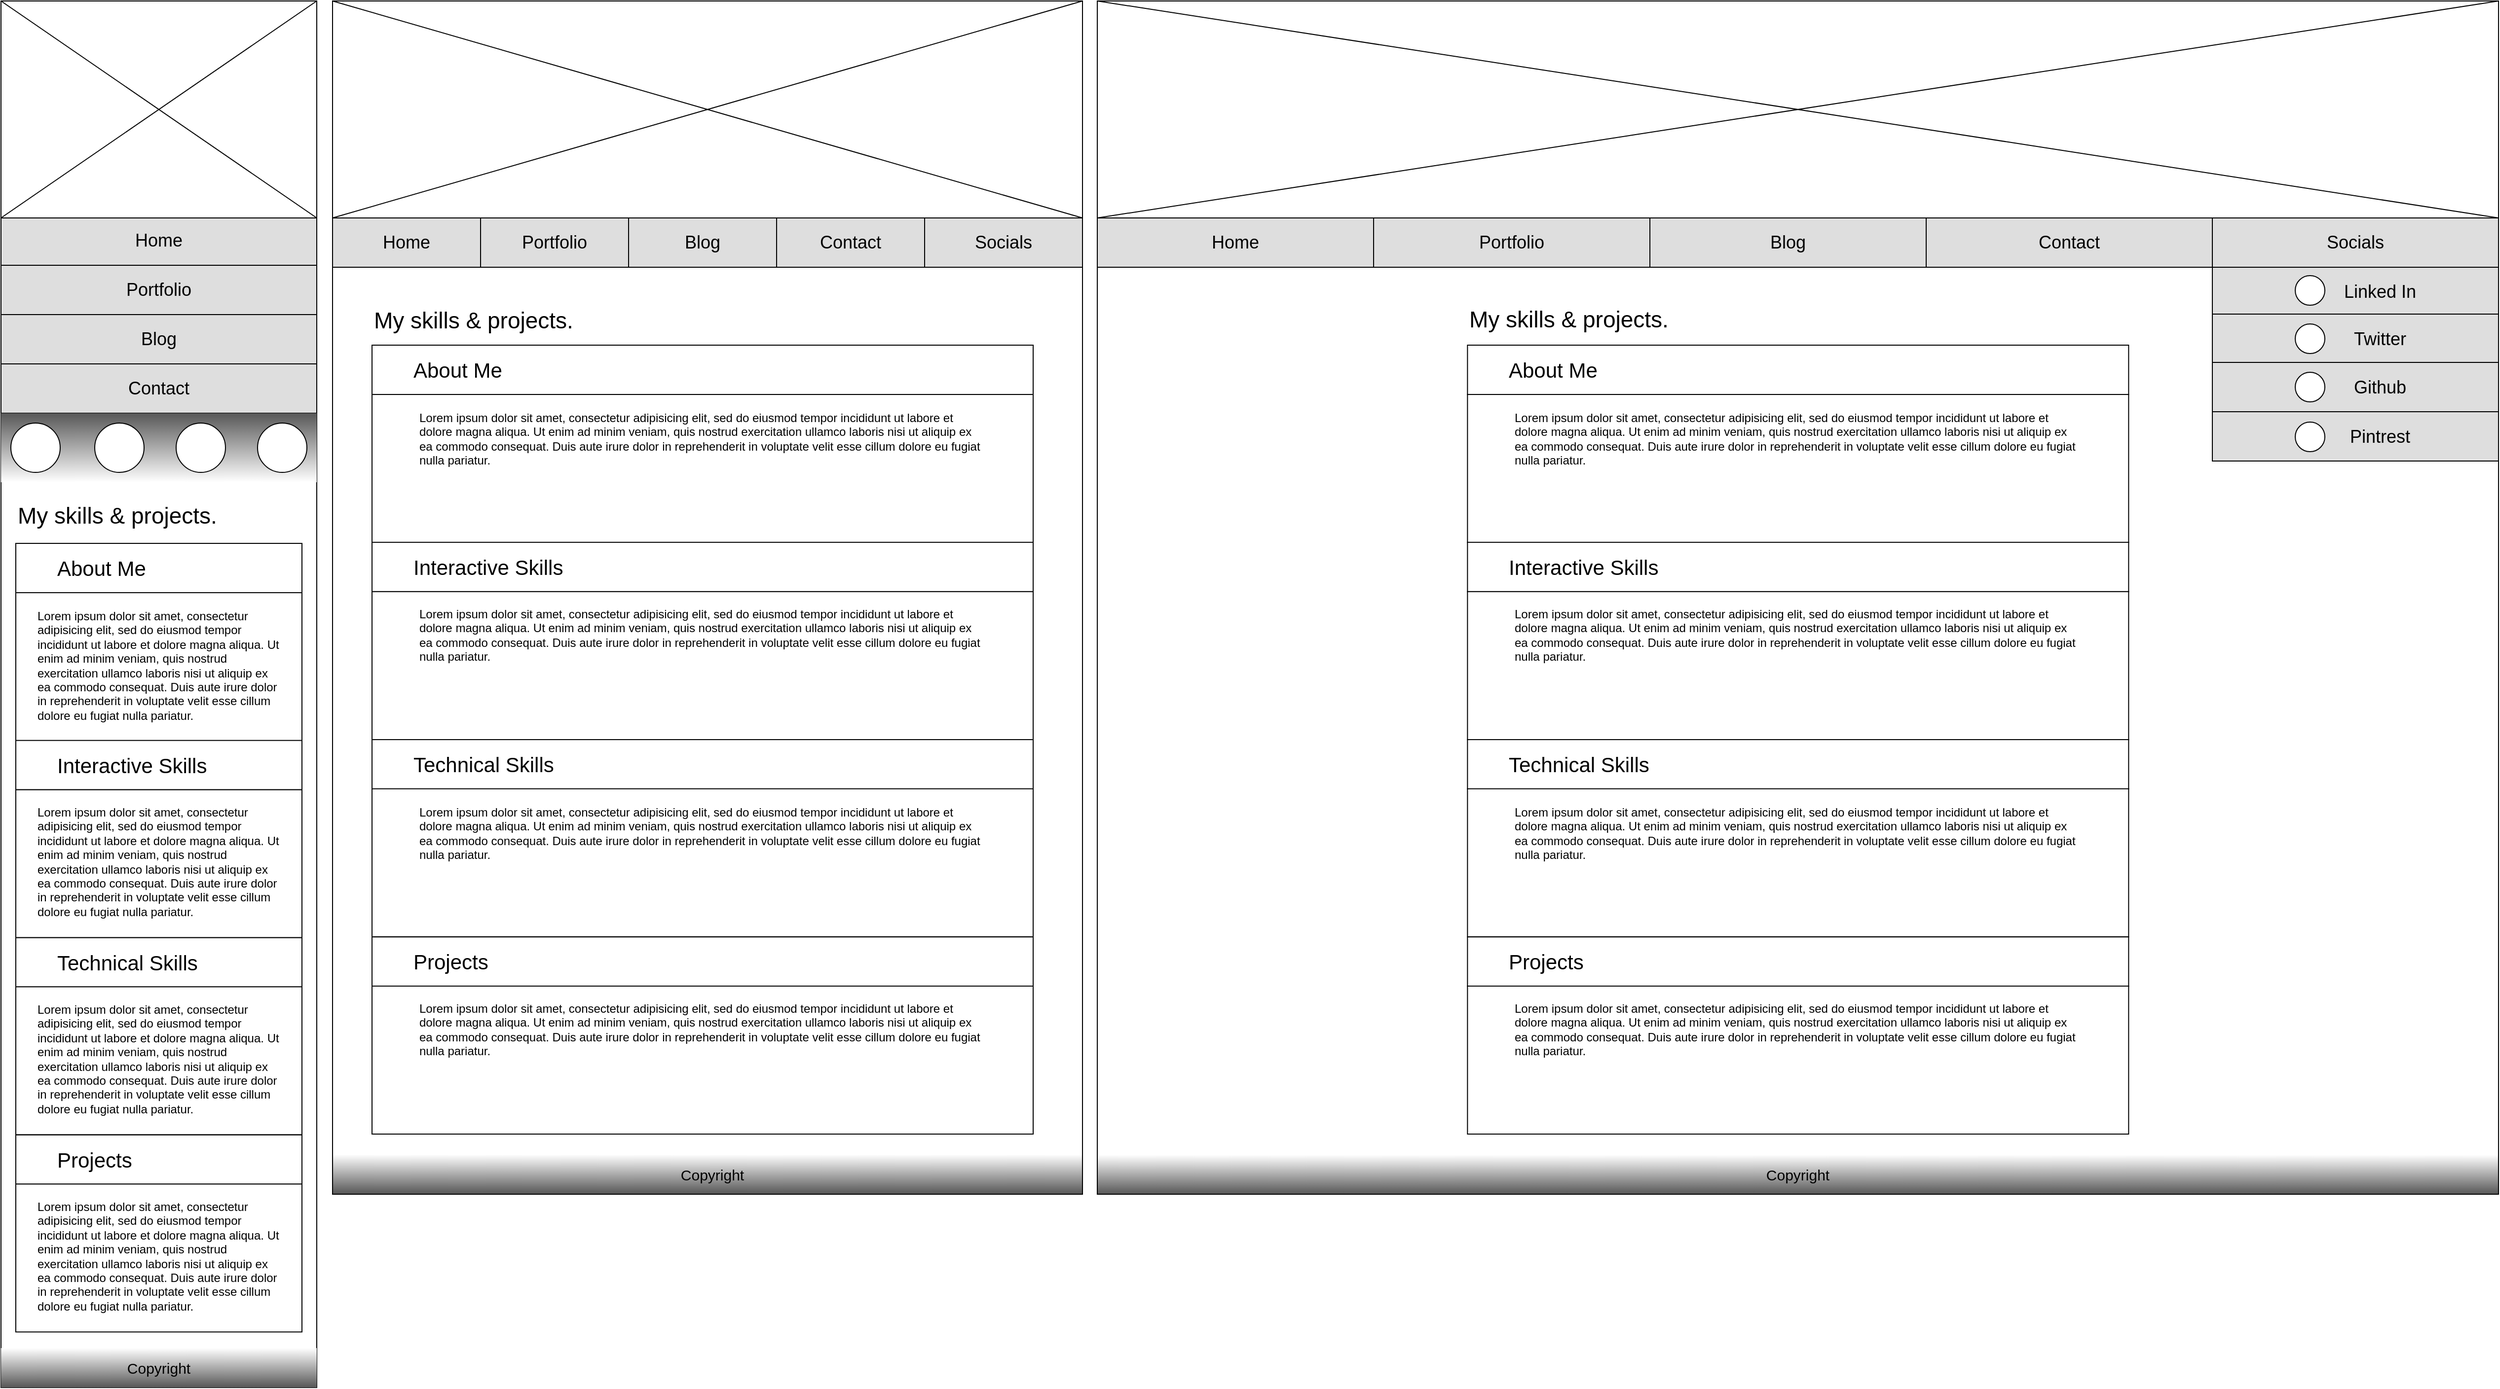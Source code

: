 <mxfile version="11.3.0" type="device" pages="1"><diagram id="kmMsdQa8nb6cCzaSzzyP" name="Page-1"><mxGraphModel dx="1649" dy="509" grid="1" gridSize="10" guides="1" tooltips="1" connect="1" arrows="1" fold="1" page="1" pageScale="1" pageWidth="1920" pageHeight="1200" math="0" shadow="0"><root><mxCell id="0"/><mxCell id="1" parent="0"/><mxCell id="y58xXW2YdagIZf4e2Ub--108" value="" style="rounded=0;whiteSpace=wrap;html=1;fillColor=#575757;shadow=0;glass=0;gradientColor=#ffffff;strokeColor=none;rotation=180;" parent="1" vertex="1"><mxGeometry x="1145" y="1190" width="1420" height="40" as="geometry"/></mxCell><mxCell id="y58xXW2YdagIZf4e2Ub--71" value="" style="rounded=0;whiteSpace=wrap;html=1;fillColor=#575757;shadow=0;glass=0;gradientColor=#ffffff;strokeColor=none;rotation=180;" parent="1" vertex="1"><mxGeometry x="369.5" y="1189.667" width="760" height="40" as="geometry"/></mxCell><mxCell id="y58xXW2YdagIZf4e2Ub--38" value="" style="rounded=0;whiteSpace=wrap;html=1;shadow=0;glass=0;strokeColor=#000000;fillColor=none;gradientColor=#ffffff;fontSize=18;align=center;" parent="1" vertex="1"><mxGeometry x="1145" y="20" width="1420" height="1210" as="geometry"/></mxCell><mxCell id="y58xXW2YdagIZf4e2Ub--3" value="" style="rounded=0;whiteSpace=wrap;html=1;fillColor=none;" parent="1" vertex="1"><mxGeometry x="34" y="46" width="320" height="1380" as="geometry"/></mxCell><mxCell id="y58xXW2YdagIZf4e2Ub--6" value="&lt;font style=&quot;font-size: 18px&quot;&gt;Home&lt;/font&gt;" style="rounded=0;whiteSpace=wrap;html=1;fillColor=#DEDEDE;shadow=0;glass=0;" parent="1" vertex="1"><mxGeometry x="34" y="238" width="320" height="50" as="geometry"/></mxCell><mxCell id="y58xXW2YdagIZf4e2Ub--7" value="Portfolio" style="rounded=0;whiteSpace=wrap;html=1;fillColor=#DEDEDE;shadow=0;glass=0;fontSize=18;" parent="1" vertex="1"><mxGeometry x="34" y="288" width="320" height="50" as="geometry"/></mxCell><mxCell id="y58xXW2YdagIZf4e2Ub--8" value="Blog" style="rounded=0;whiteSpace=wrap;html=1;fillColor=#DEDEDE;shadow=0;glass=0;fontSize=18;" parent="1" vertex="1"><mxGeometry x="34" y="338" width="320" height="50" as="geometry"/></mxCell><mxCell id="y58xXW2YdagIZf4e2Ub--9" value="Contact" style="rounded=0;whiteSpace=wrap;html=1;fillColor=#DEDEDE;shadow=0;glass=0;fontSize=18;" parent="1" vertex="1"><mxGeometry x="34" y="388" width="320" height="50" as="geometry"/></mxCell><mxCell id="y58xXW2YdagIZf4e2Ub--4" value="" style="verticalLabelPosition=bottom;shadow=0;dashed=0;align=center;html=1;verticalAlign=top;strokeWidth=1;shape=mxgraph.mockup.graphics.simpleIcon;strokeColor=#000000;fillColor=#ffffff;" parent="1" vertex="1"><mxGeometry x="34" y="20" width="320" height="220" as="geometry"/></mxCell><mxCell id="y58xXW2YdagIZf4e2Ub--37" value="" style="rounded=0;whiteSpace=wrap;html=1;shadow=0;glass=0;strokeColor=#000000;fillColor=none;gradientColor=#ffffff;fontSize=18;align=center;" parent="1" vertex="1"><mxGeometry x="370" y="21" width="760" height="1209" as="geometry"/></mxCell><mxCell id="y58xXW2YdagIZf4e2Ub--39" value="" style="verticalLabelPosition=bottom;shadow=0;dashed=0;align=center;html=1;verticalAlign=top;strokeWidth=1;shape=mxgraph.mockup.graphics.simpleIcon;strokeColor=#000000;fillColor=#ffffff;" parent="1" vertex="1"><mxGeometry x="370" y="20" width="760" height="220" as="geometry"/></mxCell><mxCell id="y58xXW2YdagIZf4e2Ub--40" value="" style="verticalLabelPosition=bottom;shadow=0;dashed=0;align=center;html=1;verticalAlign=top;strokeWidth=1;shape=mxgraph.mockup.graphics.simpleIcon;strokeColor=#000000;fillColor=#ffffff;" parent="1" vertex="1"><mxGeometry x="1145" y="20" width="1420" height="220" as="geometry"/></mxCell><mxCell id="y58xXW2YdagIZf4e2Ub--41" value="&lt;font style=&quot;font-size: 18px&quot;&gt;Home&lt;/font&gt;" style="rounded=0;whiteSpace=wrap;html=1;fillColor=#DEDEDE;shadow=0;glass=0;" parent="1" vertex="1"><mxGeometry x="370" y="240" width="150" height="50" as="geometry"/></mxCell><mxCell id="y58xXW2YdagIZf4e2Ub--42" value="Portfolio" style="rounded=0;whiteSpace=wrap;html=1;fillColor=#DEDEDE;shadow=0;glass=0;fontSize=18;" parent="1" vertex="1"><mxGeometry x="520" y="240" width="150" height="50" as="geometry"/></mxCell><mxCell id="y58xXW2YdagIZf4e2Ub--43" value="Blog" style="rounded=0;whiteSpace=wrap;html=1;fillColor=#DEDEDE;shadow=0;glass=0;fontSize=18;" parent="1" vertex="1"><mxGeometry x="670" y="240" width="150" height="50" as="geometry"/></mxCell><mxCell id="y58xXW2YdagIZf4e2Ub--44" value="Contact" style="rounded=0;whiteSpace=wrap;html=1;fillColor=#DEDEDE;shadow=0;glass=0;fontSize=18;" parent="1" vertex="1"><mxGeometry x="820" y="240" width="150" height="50" as="geometry"/></mxCell><mxCell id="y58xXW2YdagIZf4e2Ub--72" value="Copyright" style="text;html=1;strokeColor=none;fillColor=none;align=center;verticalAlign=middle;whiteSpace=wrap;rounded=0;shadow=0;glass=0;fontSize=15;" parent="1" vertex="1"><mxGeometry x="734.5" y="1199.667" width="40" height="20" as="geometry"/></mxCell><mxCell id="y58xXW2YdagIZf4e2Ub--109" value="Copyright" style="text;html=1;strokeColor=none;fillColor=none;align=center;verticalAlign=middle;whiteSpace=wrap;rounded=0;shadow=0;glass=0;fontSize=15;" parent="1" vertex="1"><mxGeometry x="1835" y="1200" width="40" height="20" as="geometry"/></mxCell><mxCell id="9w5Ck9JfwauFiFyTkA3X-1" value="" style="group" vertex="1" connectable="0" parent="1"><mxGeometry x="34" y="438" width="320" height="70" as="geometry"/></mxCell><mxCell id="y58xXW2YdagIZf4e2Ub--10" value="" style="rounded=0;whiteSpace=wrap;html=1;fillColor=#575757;shadow=0;glass=0;gradientColor=#ffffff;strokeColor=none;" parent="9w5Ck9JfwauFiFyTkA3X-1" vertex="1"><mxGeometry width="320" height="70" as="geometry"/></mxCell><mxCell id="y58xXW2YdagIZf4e2Ub--11" value="" style="ellipse;whiteSpace=wrap;html=1;aspect=fixed;rounded=0;shadow=0;glass=0;fillColor=#FFFFFF;gradientColor=#ffffff;" parent="9w5Ck9JfwauFiFyTkA3X-1" vertex="1"><mxGeometry x="10" y="10" width="50" height="50" as="geometry"/></mxCell><mxCell id="y58xXW2YdagIZf4e2Ub--12" value="" style="ellipse;whiteSpace=wrap;html=1;aspect=fixed;rounded=0;shadow=0;glass=0;fillColor=#FFFFFF;gradientColor=#ffffff;" parent="9w5Ck9JfwauFiFyTkA3X-1" vertex="1"><mxGeometry x="260" y="10" width="50" height="50" as="geometry"/></mxCell><mxCell id="y58xXW2YdagIZf4e2Ub--13" value="" style="ellipse;whiteSpace=wrap;html=1;aspect=fixed;rounded=0;shadow=0;glass=0;fillColor=#FFFFFF;gradientColor=#ffffff;" parent="9w5Ck9JfwauFiFyTkA3X-1" vertex="1"><mxGeometry x="95" y="10" width="50" height="50" as="geometry"/></mxCell><mxCell id="y58xXW2YdagIZf4e2Ub--14" value="" style="ellipse;whiteSpace=wrap;html=1;aspect=fixed;rounded=0;shadow=0;glass=0;fillColor=#FFFFFF;gradientColor=#ffffff;" parent="9w5Ck9JfwauFiFyTkA3X-1" vertex="1"><mxGeometry x="177.5" y="10" width="50" height="50" as="geometry"/></mxCell><mxCell id="9w5Ck9JfwauFiFyTkA3X-3" value="" style="group" vertex="1" connectable="0" parent="1"><mxGeometry x="34" y="1386" width="320" height="40" as="geometry"/></mxCell><mxCell id="y58xXW2YdagIZf4e2Ub--34" value="" style="rounded=0;whiteSpace=wrap;html=1;fillColor=#575757;shadow=0;glass=0;gradientColor=#ffffff;strokeColor=none;rotation=180;" parent="9w5Ck9JfwauFiFyTkA3X-3" vertex="1"><mxGeometry width="320" height="40" as="geometry"/></mxCell><mxCell id="y58xXW2YdagIZf4e2Ub--35" value="Copyright" style="text;html=1;strokeColor=none;fillColor=none;align=center;verticalAlign=middle;whiteSpace=wrap;rounded=0;shadow=0;glass=0;fontSize=15;" parent="9w5Ck9JfwauFiFyTkA3X-3" vertex="1"><mxGeometry x="140" y="10" width="40" height="20" as="geometry"/></mxCell><mxCell id="9w5Ck9JfwauFiFyTkA3X-4" value="Socials" style="rounded=0;whiteSpace=wrap;html=1;fillColor=#DEDEDE;shadow=0;glass=0;fontSize=18;" vertex="1" parent="1"><mxGeometry x="970" y="240" width="160" height="50" as="geometry"/></mxCell><mxCell id="9w5Ck9JfwauFiFyTkA3X-5" value="My skills &amp;amp; projects." style="text;html=1;strokeColor=none;fillColor=none;align=left;verticalAlign=middle;whiteSpace=wrap;rounded=0;fontSize=23;" vertex="1" parent="1"><mxGeometry x="49" y="528" width="261" height="28" as="geometry"/></mxCell><mxCell id="9w5Ck9JfwauFiFyTkA3X-36" value="" style="group" vertex="1" connectable="0" parent="1"><mxGeometry x="49" y="570" width="290" height="799.667" as="geometry"/></mxCell><mxCell id="9w5Ck9JfwauFiFyTkA3X-34" value="" style="group" vertex="1" connectable="0" parent="9w5Ck9JfwauFiFyTkA3X-36"><mxGeometry width="290" height="799.667" as="geometry"/></mxCell><mxCell id="HnUsiw351fEPnMWCN-aG-4" value="&lt;blockquote style=&quot;margin: 0 0 0 40px ; border: none ; padding: 0px&quot;&gt;&lt;font&gt;&lt;font style=&quot;font-size: 21px&quot;&gt;About Me&lt;/font&gt;&lt;/font&gt;&lt;/blockquote&gt;" style="rounded=0;whiteSpace=wrap;html=1;align=left;" parent="9w5Ck9JfwauFiFyTkA3X-34" vertex="1"><mxGeometry width="290" height="50" as="geometry"/></mxCell><mxCell id="9w5Ck9JfwauFiFyTkA3X-6" value="&lt;blockquote style=&quot;margin: 0 0 0 40px ; border: none ; padding: 0px&quot;&gt;&lt;br&gt;&lt;/blockquote&gt;&lt;blockquote style=&quot;margin: 0 0 0 40px ; border: none ; padding: 0px&quot;&gt;&lt;br&gt;&lt;/blockquote&gt;" style="rounded=0;whiteSpace=wrap;html=1;align=left;" vertex="1" parent="9w5Ck9JfwauFiFyTkA3X-34"><mxGeometry y="50" width="290" height="150" as="geometry"/></mxCell><mxCell id="9w5Ck9JfwauFiFyTkA3X-7" value="&lt;blockquote style=&quot;margin: 0 0 0 40px ; border: none ; padding: 0px&quot;&gt;&lt;font&gt;&lt;font style=&quot;font-size: 21px&quot;&gt;Interactive Skills&lt;/font&gt;&lt;/font&gt;&lt;/blockquote&gt;" style="rounded=0;whiteSpace=wrap;html=1;align=left;" vertex="1" parent="9w5Ck9JfwauFiFyTkA3X-34"><mxGeometry y="199.833" width="290" height="50" as="geometry"/></mxCell><mxCell id="9w5Ck9JfwauFiFyTkA3X-8" value="&lt;blockquote style=&quot;margin: 0 0 0 40px ; border: none ; padding: 0px&quot;&gt;&lt;br&gt;&lt;/blockquote&gt;&lt;blockquote style=&quot;margin: 0 0 0 40px ; border: none ; padding: 0px&quot;&gt;&lt;br&gt;&lt;/blockquote&gt;" style="rounded=0;whiteSpace=wrap;html=1;align=left;" vertex="1" parent="9w5Ck9JfwauFiFyTkA3X-34"><mxGeometry y="249.833" width="290" height="150" as="geometry"/></mxCell><mxCell id="9w5Ck9JfwauFiFyTkA3X-9" value="&lt;blockquote style=&quot;margin: 0 0 0 40px ; border: none ; padding: 0px&quot;&gt;&lt;font&gt;&lt;font style=&quot;font-size: 21px&quot;&gt;Technical Skills&lt;/font&gt;&lt;/font&gt;&lt;/blockquote&gt;" style="rounded=0;whiteSpace=wrap;html=1;align=left;" vertex="1" parent="9w5Ck9JfwauFiFyTkA3X-34"><mxGeometry y="399.833" width="290" height="50" as="geometry"/></mxCell><mxCell id="9w5Ck9JfwauFiFyTkA3X-10" value="&lt;blockquote style=&quot;margin: 0 0 0 40px ; border: none ; padding: 0px&quot;&gt;&lt;br&gt;&lt;/blockquote&gt;&lt;blockquote style=&quot;margin: 0 0 0 40px ; border: none ; padding: 0px&quot;&gt;&lt;br&gt;&lt;/blockquote&gt;" style="rounded=0;whiteSpace=wrap;html=1;align=left;" vertex="1" parent="9w5Ck9JfwauFiFyTkA3X-34"><mxGeometry y="449.667" width="290" height="150" as="geometry"/></mxCell><mxCell id="9w5Ck9JfwauFiFyTkA3X-11" value="&lt;blockquote style=&quot;margin: 0 0 0 40px ; border: none ; padding: 0px&quot;&gt;&lt;font&gt;&lt;font style=&quot;font-size: 21px&quot;&gt;Projects&lt;/font&gt;&lt;/font&gt;&lt;/blockquote&gt;" style="rounded=0;whiteSpace=wrap;html=1;align=left;" vertex="1" parent="9w5Ck9JfwauFiFyTkA3X-34"><mxGeometry y="599.833" width="290" height="50" as="geometry"/></mxCell><mxCell id="9w5Ck9JfwauFiFyTkA3X-12" value="&lt;blockquote style=&quot;margin: 0 0 0 40px ; border: none ; padding: 0px&quot;&gt;&lt;br&gt;&lt;/blockquote&gt;&lt;blockquote style=&quot;margin: 0 0 0 40px ; border: none ; padding: 0px&quot;&gt;&lt;br&gt;&lt;/blockquote&gt;" style="rounded=0;whiteSpace=wrap;html=1;align=left;" vertex="1" parent="9w5Ck9JfwauFiFyTkA3X-34"><mxGeometry y="649.667" width="290" height="150" as="geometry"/></mxCell><mxCell id="9w5Ck9JfwauFiFyTkA3X-30" value="Lorem ipsum dolor sit amet, consectetur adipisicing elit, sed do eiusmod tempor incididunt ut labore et dolore magna aliqua. Ut enim ad minim veniam, quis nostrud exercitation ullamco laboris nisi ut aliquip ex ea commodo consequat. Duis aute irure dolor in reprehenderit in voluptate velit esse cillum dolore eu fugiat nulla pariatur." style="text;spacingTop=-5;fillColor=#ffffff;whiteSpace=wrap;html=1;align=left;fontSize=12;fontFamily=Helvetica;fillColor=none;strokeColor=none;" vertex="1" parent="9w5Ck9JfwauFiFyTkA3X-34"><mxGeometry x="20" y="64.5" width="250" height="121" as="geometry"/></mxCell><mxCell id="9w5Ck9JfwauFiFyTkA3X-31" value="Lorem ipsum dolor sit amet, consectetur adipisicing elit, sed do eiusmod tempor incididunt ut labore et dolore magna aliqua. Ut enim ad minim veniam, quis nostrud exercitation ullamco laboris nisi ut aliquip ex ea commodo consequat. Duis aute irure dolor in reprehenderit in voluptate velit esse cillum dolore eu fugiat nulla pariatur." style="text;spacingTop=-5;fillColor=#ffffff;whiteSpace=wrap;html=1;align=left;fontSize=12;fontFamily=Helvetica;fillColor=none;strokeColor=none;" vertex="1" parent="9w5Ck9JfwauFiFyTkA3X-34"><mxGeometry x="20" y="264.333" width="250" height="121" as="geometry"/></mxCell><mxCell id="9w5Ck9JfwauFiFyTkA3X-32" value="Lorem ipsum dolor sit amet, consectetur adipisicing elit, sed do eiusmod tempor incididunt ut labore et dolore magna aliqua. Ut enim ad minim veniam, quis nostrud exercitation ullamco laboris nisi ut aliquip ex ea commodo consequat. Duis aute irure dolor in reprehenderit in voluptate velit esse cillum dolore eu fugiat nulla pariatur." style="text;spacingTop=-5;fillColor=#ffffff;whiteSpace=wrap;html=1;align=left;fontSize=12;fontFamily=Helvetica;fillColor=none;strokeColor=none;" vertex="1" parent="9w5Ck9JfwauFiFyTkA3X-34"><mxGeometry x="20" y="464.333" width="250" height="121" as="geometry"/></mxCell><mxCell id="9w5Ck9JfwauFiFyTkA3X-33" value="Lorem ipsum dolor sit amet, consectetur adipisicing elit, sed do eiusmod tempor incididunt ut labore et dolore magna aliqua. Ut enim ad minim veniam, quis nostrud exercitation ullamco laboris nisi ut aliquip ex ea commodo consequat. Duis aute irure dolor in reprehenderit in voluptate velit esse cillum dolore eu fugiat nulla pariatur." style="text;spacingTop=-5;fillColor=#ffffff;whiteSpace=wrap;html=1;align=left;fontSize=12;fontFamily=Helvetica;fillColor=none;strokeColor=none;" vertex="1" parent="9w5Ck9JfwauFiFyTkA3X-34"><mxGeometry x="20" y="664" width="250" height="121" as="geometry"/></mxCell><mxCell id="9w5Ck9JfwauFiFyTkA3X-37" value="" style="group" vertex="1" connectable="0" parent="1"><mxGeometry x="410" y="369" width="670" height="800" as="geometry"/></mxCell><mxCell id="9w5Ck9JfwauFiFyTkA3X-38" value="&lt;blockquote style=&quot;margin: 0 0 0 40px ; border: none ; padding: 0px&quot;&gt;&lt;font&gt;&lt;font style=&quot;font-size: 21px&quot;&gt;About Me&lt;/font&gt;&lt;/font&gt;&lt;/blockquote&gt;" style="rounded=0;whiteSpace=wrap;html=1;align=left;" vertex="1" parent="9w5Ck9JfwauFiFyTkA3X-37"><mxGeometry width="670" height="50.021" as="geometry"/></mxCell><mxCell id="9w5Ck9JfwauFiFyTkA3X-39" value="&lt;blockquote style=&quot;margin: 0 0 0 40px ; border: none ; padding: 0px&quot;&gt;&lt;br&gt;&lt;/blockquote&gt;&lt;blockquote style=&quot;margin: 0 0 0 40px ; border: none ; padding: 0px&quot;&gt;&lt;br&gt;&lt;/blockquote&gt;" style="rounded=0;whiteSpace=wrap;html=1;align=left;" vertex="1" parent="9w5Ck9JfwauFiFyTkA3X-37"><mxGeometry y="50.021" width="670" height="150.063" as="geometry"/></mxCell><mxCell id="9w5Ck9JfwauFiFyTkA3X-40" value="&lt;blockquote style=&quot;margin: 0 0 0 40px ; border: none ; padding: 0px&quot;&gt;&lt;font&gt;&lt;font style=&quot;font-size: 21px&quot;&gt;Interactive Skills&lt;/font&gt;&lt;/font&gt;&lt;/blockquote&gt;" style="rounded=0;whiteSpace=wrap;html=1;align=left;" vertex="1" parent="9w5Ck9JfwauFiFyTkA3X-37"><mxGeometry y="199.917" width="670" height="50.021" as="geometry"/></mxCell><mxCell id="9w5Ck9JfwauFiFyTkA3X-41" value="&lt;blockquote style=&quot;margin: 0 0 0 40px ; border: none ; padding: 0px&quot;&gt;&lt;br&gt;&lt;/blockquote&gt;&lt;blockquote style=&quot;margin: 0 0 0 40px ; border: none ; padding: 0px&quot;&gt;&lt;br&gt;&lt;/blockquote&gt;" style="rounded=0;whiteSpace=wrap;html=1;align=left;" vertex="1" parent="9w5Ck9JfwauFiFyTkA3X-37"><mxGeometry y="249.938" width="670" height="150.063" as="geometry"/></mxCell><mxCell id="9w5Ck9JfwauFiFyTkA3X-42" value="&lt;blockquote style=&quot;margin: 0 0 0 40px ; border: none ; padding: 0px&quot;&gt;&lt;font&gt;&lt;font style=&quot;font-size: 21px&quot;&gt;Technical Skills&lt;/font&gt;&lt;/font&gt;&lt;/blockquote&gt;" style="rounded=0;whiteSpace=wrap;html=1;align=left;" vertex="1" parent="9w5Ck9JfwauFiFyTkA3X-37"><mxGeometry y="400.0" width="670" height="50.021" as="geometry"/></mxCell><mxCell id="9w5Ck9JfwauFiFyTkA3X-43" value="&lt;blockquote style=&quot;margin: 0 0 0 40px ; border: none ; padding: 0px&quot;&gt;&lt;br&gt;&lt;/blockquote&gt;&lt;blockquote style=&quot;margin: 0 0 0 40px ; border: none ; padding: 0px&quot;&gt;&lt;br&gt;&lt;/blockquote&gt;" style="rounded=0;whiteSpace=wrap;html=1;align=left;" vertex="1" parent="9w5Ck9JfwauFiFyTkA3X-37"><mxGeometry y="449.854" width="670" height="150.063" as="geometry"/></mxCell><mxCell id="9w5Ck9JfwauFiFyTkA3X-44" value="&lt;blockquote style=&quot;margin: 0 0 0 40px ; border: none ; padding: 0px&quot;&gt;&lt;font&gt;&lt;font style=&quot;font-size: 21px&quot;&gt;Projects&lt;/font&gt;&lt;/font&gt;&lt;/blockquote&gt;" style="rounded=0;whiteSpace=wrap;html=1;align=left;" vertex="1" parent="9w5Ck9JfwauFiFyTkA3X-37"><mxGeometry y="600.083" width="670" height="50.021" as="geometry"/></mxCell><mxCell id="9w5Ck9JfwauFiFyTkA3X-45" value="&lt;blockquote style=&quot;margin: 0 0 0 40px ; border: none ; padding: 0px&quot;&gt;&lt;br&gt;&lt;/blockquote&gt;&lt;blockquote style=&quot;margin: 0 0 0 40px ; border: none ; padding: 0px&quot;&gt;&lt;br&gt;&lt;/blockquote&gt;" style="rounded=0;whiteSpace=wrap;html=1;align=left;" vertex="1" parent="9w5Ck9JfwauFiFyTkA3X-37"><mxGeometry y="649.937" width="670" height="150.063" as="geometry"/></mxCell><mxCell id="9w5Ck9JfwauFiFyTkA3X-46" value="Lorem ipsum dolor sit amet, consectetur adipisicing elit, sed do eiusmod tempor incididunt ut labore et dolore magna aliqua. Ut enim ad minim veniam, quis nostrud exercitation ullamco laboris nisi ut aliquip ex ea commodo consequat. Duis aute irure dolor in reprehenderit in voluptate velit esse cillum dolore eu fugiat nulla pariatur." style="text;spacingTop=-5;fillColor=#ffffff;whiteSpace=wrap;html=1;align=left;fontSize=12;fontFamily=Helvetica;fillColor=none;strokeColor=none;" vertex="1" parent="9w5Ck9JfwauFiFyTkA3X-37"><mxGeometry x="46.207" y="64.527" width="577.586" height="121.05" as="geometry"/></mxCell><mxCell id="9w5Ck9JfwauFiFyTkA3X-47" value="Lorem ipsum dolor sit amet, consectetur adipisicing elit, sed do eiusmod tempor incididunt ut labore et dolore magna aliqua. Ut enim ad minim veniam, quis nostrud exercitation ullamco laboris nisi ut aliquip ex ea commodo consequat. Duis aute irure dolor in reprehenderit in voluptate velit esse cillum dolore eu fugiat nulla pariatur." style="text;spacingTop=-5;fillColor=#ffffff;whiteSpace=wrap;html=1;align=left;fontSize=12;fontFamily=Helvetica;fillColor=none;strokeColor=none;" vertex="1" parent="9w5Ck9JfwauFiFyTkA3X-37"><mxGeometry x="46.207" y="264.444" width="577.586" height="121.05" as="geometry"/></mxCell><mxCell id="9w5Ck9JfwauFiFyTkA3X-48" value="Lorem ipsum dolor sit amet, consectetur adipisicing elit, sed do eiusmod tempor incididunt ut labore et dolore magna aliqua. Ut enim ad minim veniam, quis nostrud exercitation ullamco laboris nisi ut aliquip ex ea commodo consequat. Duis aute irure dolor in reprehenderit in voluptate velit esse cillum dolore eu fugiat nulla pariatur." style="text;spacingTop=-5;fillColor=#ffffff;whiteSpace=wrap;html=1;align=left;fontSize=12;fontFamily=Helvetica;fillColor=none;strokeColor=none;" vertex="1" parent="9w5Ck9JfwauFiFyTkA3X-37"><mxGeometry x="46.207" y="464.527" width="577.586" height="121.05" as="geometry"/></mxCell><mxCell id="9w5Ck9JfwauFiFyTkA3X-49" value="Lorem ipsum dolor sit amet, consectetur adipisicing elit, sed do eiusmod tempor incididunt ut labore et dolore magna aliqua. Ut enim ad minim veniam, quis nostrud exercitation ullamco laboris nisi ut aliquip ex ea commodo consequat. Duis aute irure dolor in reprehenderit in voluptate velit esse cillum dolore eu fugiat nulla pariatur." style="text;spacingTop=-5;fillColor=#ffffff;whiteSpace=wrap;html=1;align=left;fontSize=12;fontFamily=Helvetica;fillColor=none;strokeColor=none;" vertex="1" parent="9w5Ck9JfwauFiFyTkA3X-37"><mxGeometry x="46.207" y="664.277" width="577.586" height="121.05" as="geometry"/></mxCell><mxCell id="9w5Ck9JfwauFiFyTkA3X-50" value="My skills &amp;amp; projects." style="text;html=1;strokeColor=none;fillColor=none;align=left;verticalAlign=middle;whiteSpace=wrap;rounded=0;fontSize=23;" vertex="1" parent="1"><mxGeometry x="409.833" y="330" width="261" height="28" as="geometry"/></mxCell><mxCell id="9w5Ck9JfwauFiFyTkA3X-52" value="" style="group" vertex="1" connectable="0" parent="1"><mxGeometry x="1145" y="240" width="1420" height="246.5" as="geometry"/></mxCell><mxCell id="y58xXW2YdagIZf4e2Ub--73" value="&lt;font style=&quot;font-size: 18px&quot;&gt;Home&lt;/font&gt;" style="rounded=0;whiteSpace=wrap;html=1;fillColor=#DEDEDE;shadow=0;glass=0;" parent="9w5Ck9JfwauFiFyTkA3X-52" vertex="1"><mxGeometry width="280" height="50" as="geometry"/></mxCell><mxCell id="y58xXW2YdagIZf4e2Ub--74" value="Portfolio" style="rounded=0;whiteSpace=wrap;html=1;fillColor=#DEDEDE;shadow=0;glass=0;fontSize=18;" parent="9w5Ck9JfwauFiFyTkA3X-52" vertex="1"><mxGeometry x="280" width="280" height="50" as="geometry"/></mxCell><mxCell id="y58xXW2YdagIZf4e2Ub--75" value="Blog" style="rounded=0;whiteSpace=wrap;html=1;fillColor=#DEDEDE;shadow=0;glass=0;fontSize=18;" parent="9w5Ck9JfwauFiFyTkA3X-52" vertex="1"><mxGeometry x="560" width="280" height="50" as="geometry"/></mxCell><mxCell id="y58xXW2YdagIZf4e2Ub--76" value="Contact" style="rounded=0;whiteSpace=wrap;html=1;fillColor=#DEDEDE;shadow=0;glass=0;fontSize=18;" parent="9w5Ck9JfwauFiFyTkA3X-52" vertex="1"><mxGeometry x="840" width="290" height="50" as="geometry"/></mxCell><mxCell id="y58xXW2YdagIZf4e2Ub--77" value="Socials" style="rounded=0;whiteSpace=wrap;html=1;fillColor=#DEDEDE;shadow=0;glass=0;fontSize=18;" parent="9w5Ck9JfwauFiFyTkA3X-52" vertex="1"><mxGeometry x="1130" width="290" height="50" as="geometry"/></mxCell><mxCell id="y58xXW2YdagIZf4e2Ub--78" value="Linked In" style="rounded=0;whiteSpace=wrap;html=1;fillColor=#DEDEDE;shadow=0;glass=0;fontSize=18;spacingLeft=50;" parent="9w5Ck9JfwauFiFyTkA3X-52" vertex="1"><mxGeometry x="1130" y="50" width="290" height="50" as="geometry"/></mxCell><mxCell id="y58xXW2YdagIZf4e2Ub--79" value="Twitter" style="rounded=0;whiteSpace=wrap;html=1;fillColor=#DEDEDE;shadow=0;glass=0;fontSize=18;spacingLeft=50;" parent="9w5Ck9JfwauFiFyTkA3X-52" vertex="1"><mxGeometry x="1130" y="97.5" width="290" height="50" as="geometry"/></mxCell><mxCell id="y58xXW2YdagIZf4e2Ub--80" value="Github" style="rounded=0;whiteSpace=wrap;html=1;fillColor=#DEDEDE;shadow=0;glass=0;fontSize=18;spacingLeft=50;" parent="9w5Ck9JfwauFiFyTkA3X-52" vertex="1"><mxGeometry x="1130" y="146.5" width="290" height="50" as="geometry"/></mxCell><mxCell id="y58xXW2YdagIZf4e2Ub--81" value="Pintrest" style="rounded=0;whiteSpace=wrap;html=1;fillColor=#DEDEDE;shadow=0;glass=0;fontSize=18;spacingLeft=50;" parent="9w5Ck9JfwauFiFyTkA3X-52" vertex="1"><mxGeometry x="1130" y="196.5" width="290" height="50" as="geometry"/></mxCell><mxCell id="y58xXW2YdagIZf4e2Ub--82" value="" style="ellipse;whiteSpace=wrap;html=1;aspect=fixed;rounded=0;shadow=0;glass=0;strokeColor=#000000;fillColor=#ffffff;gradientColor=#ffffff;fontSize=18;align=center;" parent="9w5Ck9JfwauFiFyTkA3X-52" vertex="1"><mxGeometry x="1214" y="58.5" width="30" height="30" as="geometry"/></mxCell><mxCell id="y58xXW2YdagIZf4e2Ub--83" value="" style="ellipse;whiteSpace=wrap;html=1;aspect=fixed;rounded=0;shadow=0;glass=0;strokeColor=#000000;fillColor=#ffffff;gradientColor=#ffffff;fontSize=18;align=center;" parent="9w5Ck9JfwauFiFyTkA3X-52" vertex="1"><mxGeometry x="1214" y="107.5" width="30" height="30" as="geometry"/></mxCell><mxCell id="y58xXW2YdagIZf4e2Ub--85" value="" style="ellipse;whiteSpace=wrap;html=1;aspect=fixed;rounded=0;shadow=0;glass=0;strokeColor=#000000;fillColor=#ffffff;gradientColor=#ffffff;fontSize=18;align=center;" parent="9w5Ck9JfwauFiFyTkA3X-52" vertex="1"><mxGeometry x="1214" y="156.5" width="30" height="30" as="geometry"/></mxCell><mxCell id="y58xXW2YdagIZf4e2Ub--87" value="" style="ellipse;whiteSpace=wrap;html=1;aspect=fixed;rounded=0;shadow=0;glass=0;strokeColor=#000000;fillColor=#ffffff;gradientColor=#ffffff;fontSize=18;align=center;" parent="9w5Ck9JfwauFiFyTkA3X-52" vertex="1"><mxGeometry x="1214" y="207" width="30" height="30" as="geometry"/></mxCell><mxCell id="9w5Ck9JfwauFiFyTkA3X-54" value="" style="group" vertex="1" connectable="0" parent="1"><mxGeometry x="1520.167" y="369" width="670" height="800" as="geometry"/></mxCell><mxCell id="9w5Ck9JfwauFiFyTkA3X-55" value="&lt;blockquote style=&quot;margin: 0 0 0 40px ; border: none ; padding: 0px&quot;&gt;&lt;font&gt;&lt;font style=&quot;font-size: 21px&quot;&gt;About Me&lt;/font&gt;&lt;/font&gt;&lt;/blockquote&gt;" style="rounded=0;whiteSpace=wrap;html=1;align=left;" vertex="1" parent="9w5Ck9JfwauFiFyTkA3X-54"><mxGeometry width="670" height="50.021" as="geometry"/></mxCell><mxCell id="9w5Ck9JfwauFiFyTkA3X-56" value="&lt;blockquote style=&quot;margin: 0 0 0 40px ; border: none ; padding: 0px&quot;&gt;&lt;br&gt;&lt;/blockquote&gt;&lt;blockquote style=&quot;margin: 0 0 0 40px ; border: none ; padding: 0px&quot;&gt;&lt;br&gt;&lt;/blockquote&gt;" style="rounded=0;whiteSpace=wrap;html=1;align=left;" vertex="1" parent="9w5Ck9JfwauFiFyTkA3X-54"><mxGeometry y="50.021" width="670" height="150.063" as="geometry"/></mxCell><mxCell id="9w5Ck9JfwauFiFyTkA3X-57" value="&lt;blockquote style=&quot;margin: 0 0 0 40px ; border: none ; padding: 0px&quot;&gt;&lt;font&gt;&lt;font style=&quot;font-size: 21px&quot;&gt;Interactive Skills&lt;/font&gt;&lt;/font&gt;&lt;/blockquote&gt;" style="rounded=0;whiteSpace=wrap;html=1;align=left;" vertex="1" parent="9w5Ck9JfwauFiFyTkA3X-54"><mxGeometry y="199.917" width="670" height="50.021" as="geometry"/></mxCell><mxCell id="9w5Ck9JfwauFiFyTkA3X-58" value="&lt;blockquote style=&quot;margin: 0 0 0 40px ; border: none ; padding: 0px&quot;&gt;&lt;br&gt;&lt;/blockquote&gt;&lt;blockquote style=&quot;margin: 0 0 0 40px ; border: none ; padding: 0px&quot;&gt;&lt;br&gt;&lt;/blockquote&gt;" style="rounded=0;whiteSpace=wrap;html=1;align=left;" vertex="1" parent="9w5Ck9JfwauFiFyTkA3X-54"><mxGeometry y="249.938" width="670" height="150.063" as="geometry"/></mxCell><mxCell id="9w5Ck9JfwauFiFyTkA3X-59" value="&lt;blockquote style=&quot;margin: 0 0 0 40px ; border: none ; padding: 0px&quot;&gt;&lt;font&gt;&lt;font style=&quot;font-size: 21px&quot;&gt;Technical Skills&lt;/font&gt;&lt;/font&gt;&lt;/blockquote&gt;" style="rounded=0;whiteSpace=wrap;html=1;align=left;" vertex="1" parent="9w5Ck9JfwauFiFyTkA3X-54"><mxGeometry y="400.0" width="670" height="50.021" as="geometry"/></mxCell><mxCell id="9w5Ck9JfwauFiFyTkA3X-60" value="&lt;blockquote style=&quot;margin: 0 0 0 40px ; border: none ; padding: 0px&quot;&gt;&lt;br&gt;&lt;/blockquote&gt;&lt;blockquote style=&quot;margin: 0 0 0 40px ; border: none ; padding: 0px&quot;&gt;&lt;br&gt;&lt;/blockquote&gt;" style="rounded=0;whiteSpace=wrap;html=1;align=left;" vertex="1" parent="9w5Ck9JfwauFiFyTkA3X-54"><mxGeometry y="449.854" width="670" height="150.063" as="geometry"/></mxCell><mxCell id="9w5Ck9JfwauFiFyTkA3X-61" value="&lt;blockquote style=&quot;margin: 0 0 0 40px ; border: none ; padding: 0px&quot;&gt;&lt;font&gt;&lt;font style=&quot;font-size: 21px&quot;&gt;Projects&lt;/font&gt;&lt;/font&gt;&lt;/blockquote&gt;" style="rounded=0;whiteSpace=wrap;html=1;align=left;" vertex="1" parent="9w5Ck9JfwauFiFyTkA3X-54"><mxGeometry y="600.083" width="670" height="50.021" as="geometry"/></mxCell><mxCell id="9w5Ck9JfwauFiFyTkA3X-62" value="&lt;blockquote style=&quot;margin: 0 0 0 40px ; border: none ; padding: 0px&quot;&gt;&lt;br&gt;&lt;/blockquote&gt;&lt;blockquote style=&quot;margin: 0 0 0 40px ; border: none ; padding: 0px&quot;&gt;&lt;br&gt;&lt;/blockquote&gt;" style="rounded=0;whiteSpace=wrap;html=1;align=left;" vertex="1" parent="9w5Ck9JfwauFiFyTkA3X-54"><mxGeometry y="649.937" width="670" height="150.063" as="geometry"/></mxCell><mxCell id="9w5Ck9JfwauFiFyTkA3X-63" value="Lorem ipsum dolor sit amet, consectetur adipisicing elit, sed do eiusmod tempor incididunt ut labore et dolore magna aliqua. Ut enim ad minim veniam, quis nostrud exercitation ullamco laboris nisi ut aliquip ex ea commodo consequat. Duis aute irure dolor in reprehenderit in voluptate velit esse cillum dolore eu fugiat nulla pariatur." style="text;spacingTop=-5;fillColor=#ffffff;whiteSpace=wrap;html=1;align=left;fontSize=12;fontFamily=Helvetica;fillColor=none;strokeColor=none;" vertex="1" parent="9w5Ck9JfwauFiFyTkA3X-54"><mxGeometry x="46.207" y="64.527" width="577.586" height="121.05" as="geometry"/></mxCell><mxCell id="9w5Ck9JfwauFiFyTkA3X-64" value="Lorem ipsum dolor sit amet, consectetur adipisicing elit, sed do eiusmod tempor incididunt ut labore et dolore magna aliqua. Ut enim ad minim veniam, quis nostrud exercitation ullamco laboris nisi ut aliquip ex ea commodo consequat. Duis aute irure dolor in reprehenderit in voluptate velit esse cillum dolore eu fugiat nulla pariatur." style="text;spacingTop=-5;fillColor=#ffffff;whiteSpace=wrap;html=1;align=left;fontSize=12;fontFamily=Helvetica;fillColor=none;strokeColor=none;" vertex="1" parent="9w5Ck9JfwauFiFyTkA3X-54"><mxGeometry x="46.207" y="264.444" width="577.586" height="121.05" as="geometry"/></mxCell><mxCell id="9w5Ck9JfwauFiFyTkA3X-65" value="Lorem ipsum dolor sit amet, consectetur adipisicing elit, sed do eiusmod tempor incididunt ut labore et dolore magna aliqua. Ut enim ad minim veniam, quis nostrud exercitation ullamco laboris nisi ut aliquip ex ea commodo consequat. Duis aute irure dolor in reprehenderit in voluptate velit esse cillum dolore eu fugiat nulla pariatur." style="text;spacingTop=-5;fillColor=#ffffff;whiteSpace=wrap;html=1;align=left;fontSize=12;fontFamily=Helvetica;fillColor=none;strokeColor=none;" vertex="1" parent="9w5Ck9JfwauFiFyTkA3X-54"><mxGeometry x="46.207" y="464.527" width="577.586" height="121.05" as="geometry"/></mxCell><mxCell id="9w5Ck9JfwauFiFyTkA3X-66" value="Lorem ipsum dolor sit amet, consectetur adipisicing elit, sed do eiusmod tempor incididunt ut labore et dolore magna aliqua. Ut enim ad minim veniam, quis nostrud exercitation ullamco laboris nisi ut aliquip ex ea commodo consequat. Duis aute irure dolor in reprehenderit in voluptate velit esse cillum dolore eu fugiat nulla pariatur." style="text;spacingTop=-5;fillColor=#ffffff;whiteSpace=wrap;html=1;align=left;fontSize=12;fontFamily=Helvetica;fillColor=none;strokeColor=none;" vertex="1" parent="9w5Ck9JfwauFiFyTkA3X-54"><mxGeometry x="46.207" y="664.277" width="577.586" height="121.05" as="geometry"/></mxCell><mxCell id="9w5Ck9JfwauFiFyTkA3X-67" value="My skills &amp;amp; projects." style="text;html=1;strokeColor=none;fillColor=none;align=left;verticalAlign=middle;whiteSpace=wrap;rounded=0;fontSize=23;" vertex="1" parent="1"><mxGeometry x="1520.333" y="328.5" width="261" height="28" as="geometry"/></mxCell></root></mxGraphModel></diagram></mxfile>